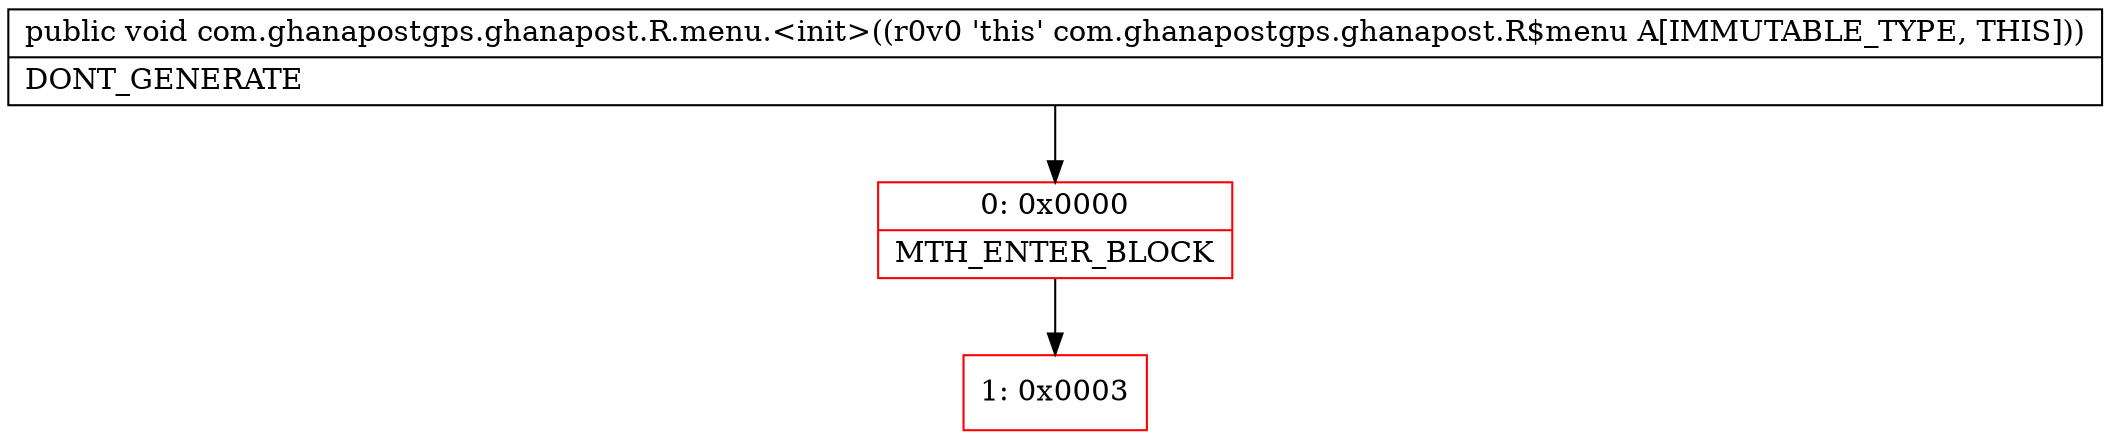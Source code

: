 digraph "CFG forcom.ghanapostgps.ghanapost.R.menu.\<init\>()V" {
subgraph cluster_Region_567244419 {
label = "R(0)";
node [shape=record,color=blue];
}
Node_0 [shape=record,color=red,label="{0\:\ 0x0000|MTH_ENTER_BLOCK\l}"];
Node_1 [shape=record,color=red,label="{1\:\ 0x0003}"];
MethodNode[shape=record,label="{public void com.ghanapostgps.ghanapost.R.menu.\<init\>((r0v0 'this' com.ghanapostgps.ghanapost.R$menu A[IMMUTABLE_TYPE, THIS]))  | DONT_GENERATE\l}"];
MethodNode -> Node_0;
Node_0 -> Node_1;
}

